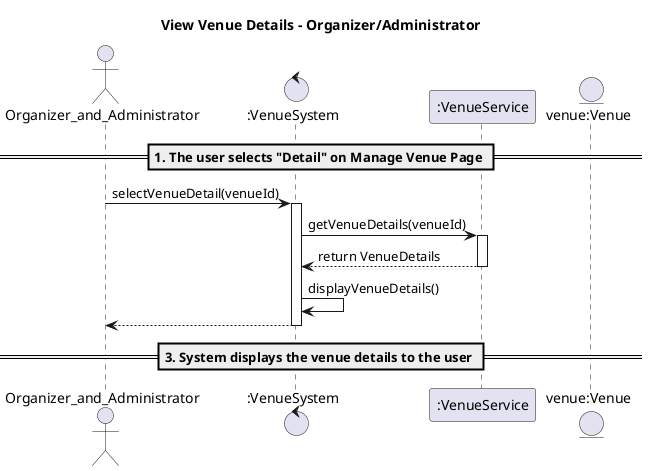 @startuml
title View Venue Details - Organizer/Administrator

actor Organizer_and_Administrator as OrganizerAdmin
control ":VenueSystem" as VMS
participant ":VenueService" as VMSS
entity "venue:Venue" as DB

== 1. The user selects "Detail" on Manage Venue Page ==
OrganizerAdmin -> VMS : selectVenueDetail(venueId)
activate VMS

VMS -> VMSS : getVenueDetails(venueId)
activate VMSS
VMSS --> VMS : return VenueDetails
deactivate VMSS
VMS -> VMS : displayVenueDetails()
VMS --> OrganizerAdmin :
deactivate VMS
== 3. System displays the venue details to the user ==
@enduml
